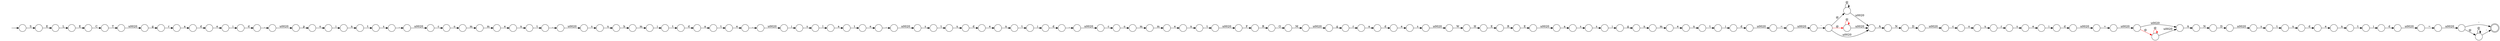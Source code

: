 digraph Automaton {
  rankdir = LR;
  0 [shape=circle,label=""];
  0 -> 125 [label="d"]
  1 [shape=circle,label=""];
  1 -> 69 [label="d"]
  2 [shape=circle,label=""];
  2 -> 30 [label="l"]
  3 [shape=circle,label=""];
  3 -> 89 [label="\u0020"]
  4 [shape=circle,label=""];
  4 -> 103 [label="\u0020"]
  5 [shape=circle,label=""];
  5 -> 114 [label="i"]
  6 [shape=circle,label=""];
  6 -> 13 [label="t"]
  7 [shape=circle,label=""];
  7 -> 9 [label="\u0020"]
  8 [shape=circle,label=""];
  8 -> 68 [label="a"]
  9 [shape=circle,label=""];
  9 -> 63 [label="c"]
  10 [shape=circle,label=""];
  10 -> 70 [label="\u0020"]
  11 [shape=circle,label=""];
  11 -> 60 [label="g"]
  12 [shape=circle,label=""];
  initial [shape=plaintext,label=""];
  initial -> 12
  12 -> 111 [label="S"]
  13 [shape=circle,label=""];
  13 -> 37 [label="u"]
  14 [shape=circle,label=""];
  14 -> 55 [label="E"]
  15 [shape=circle,label=""];
  15 -> 124 [label="s"]
  16 [shape=circle,label=""];
  16 -> 44 [label="d"]
  17 [shape=circle,label=""];
  17 -> 0 [label="i"]
  18 [shape=circle,label=""];
  18 -> 78 [label="c"]
  19 [shape=circle,label=""];
  19 -> 62 [label="t"]
  20 [shape=circle,label=""];
  20 -> 25 [label="m"]
  21 [shape=circle,label=""];
  21 -> 29 [label="A"]
  22 [shape=circle,label=""];
  22 -> 65 [label="\u0020"]
  23 [shape=circle,label=""];
  23 -> 58 [label="@"]
  23 -> 80 [label="@",color=red]
  23 -> 45 [label="\u0020"]
  24 [shape=circle,label=""];
  24 -> 117 [label="n"]
  25 [shape=circle,label=""];
  25 -> 77 [label="i"]
  26 [shape=circle,label=""];
  26 -> 137 [label="D"]
  27 [shape=circle,label=""];
  27 -> 141 [label="D"]
  28 [shape=circle,label=""];
  28 -> 67 [label="t"]
  29 [shape=circle,label=""];
  29 -> 27 [label="N"]
  30 [shape=circle,label=""];
  30 -> 66 [label="a"]
  31 [shape=circle,label=""];
  31 -> 107 [label="t"]
  32 [shape=circle,label=""];
  32 -> 15 [label="s"]
  33 [shape=circle,label=""];
  33 -> 4 [label=","]
  34 [shape=circle,label=""];
  34 -> 71 [label="e"]
  35 [shape=circle,label=""];
  35 -> 136 [label="e"]
  36 [shape=circle,label=""];
  36 -> 39 [label=","]
  37 [shape=circle,label=""];
  37 -> 53 [label="d"]
  38 [shape=circle,label=""];
  38 -> 34 [label="m"]
  39 [shape=circle,label=""];
  39 -> 48 [label="\u0020"]
  40 [shape=circle,label=""];
  40 -> 116 [label="\u0020"]
  41 [shape=circle,label=""];
  41 -> 101 [label="n"]
  42 [shape=circle,label=""];
  42 -> 10 [label="M"]
  43 [shape=circle,label=""];
  43 -> 139 [label="i"]
  44 [shape=circle,label=""];
  44 -> 3 [label=","]
  45 [shape=circle,label=""];
  45 -> 121 [label="A"]
  46 [shape=circle,label=""];
  46 -> 97 [label="\u0020"]
  47 [shape=circle,label=""];
  47 -> 98 [label="\u0020"]
  48 [shape=circle,label=""];
  48 -> 87 [label="i"]
  49 [shape=circle,label=""];
  49 -> 19 [label="n"]
  50 [shape=circle,label=""];
  50 -> 16 [label="i"]
  51 [shape=circle,label=""];
  51 -> 36 [label="e"]
  52 [shape=circle,label=""];
  52 -> 100 [label="m"]
  53 [shape=circle,label=""];
  53 -> 41 [label="e"]
  54 [shape=circle,label=""];
  54 -> 38 [label="n"]
  55 [shape=circle,label=""];
  55 -> 102 [label="R"]
  56 [shape=circle,label=""];
  56 -> 115 [label="T"]
  57 [shape=circle,label=""];
  57 -> 131 [label="d"]
  58 [shape=circle,label=""];
  58 -> 58 [label="@"]
  58 -> 45 [label="\u0020"]
  59 [shape=circle,label=""];
  59 -> 57 [label="a"]
  60 [shape=circle,label=""];
  60 -> 59 [label="r"]
  61 [shape=circle,label=""];
  61 -> 14 [label="H"]
  62 [shape=circle,label=""];
  62 -> 93 [label=","]
  63 [shape=circle,label=""];
  63 -> 94 [label="o"]
  64 [shape=circle,label=""];
  64 -> 1 [label="i"]
  65 [shape=circle,label=""];
  65 -> 61 [label="W"]
  66 [shape=circle,label=""];
  66 -> 119 [label="t"]
  67 [shape=circle,label=""];
  67 -> 144 [label="u"]
  68 [shape=circle,label=""];
  68 -> 51 [label="t"]
  69 [shape=circle,label=""];
  69 -> 130 [label="\u0020"]
  70 [shape=circle,label=""];
  70 -> 82 [label="g"]
  71 [shape=circle,label=""];
  71 -> 110 [label="n"]
  72 [shape=circle,label=""];
  72 -> 7 [label=","]
  73 [shape=doublecircle,label=""];
  74 [shape=circle,label=""];
  74 -> 5 [label="t"]
  75 [shape=circle,label=""];
  75 -> 91 [label="a"]
  76 [shape=circle,label=""];
  76 -> 28 [label="s"]
  77 [shape=circle,label=""];
  77 -> 123 [label="t"]
  78 [shape=circle,label=""];
  78 -> 79 [label="o"]
  79 [shape=circle,label=""];
  79 -> 122 [label="u"]
  80 [shape=circle,label=""];
  80 -> 80 [label="@",color=red]
  80 -> 45 [label="\u0020"]
  81 [shape=circle,label=""];
  81 -> 81 [label="@"]
  81 -> 73 [label="'"]
  82 [shape=circle,label=""];
  82 -> 75 [label="r"]
  83 [shape=circle,label=""];
  83 -> 113 [label="s"]
  84 [shape=circle,label=""];
  84 -> 142 [label="L"]
  85 [shape=circle,label=""];
  85 -> 90 [label="R"]
  86 [shape=circle,label=""];
  86 -> 108 [label="o"]
  87 [shape=circle,label=""];
  87 -> 2 [label="s"]
  88 [shape=circle,label=""];
  88 -> 134 [label="\u0020"]
  89 [shape=circle,label=""];
  89 -> 120 [label="c"]
  90 [shape=circle,label=""];
  90 -> 42 [label="O"]
  91 [shape=circle,label=""];
  91 -> 127 [label="d"]
  92 [shape=circle,label=""];
  92 -> 96 [label="s"]
  93 [shape=circle,label=""];
  93 -> 83 [label="\u0020"]
  94 [shape=circle,label=""];
  94 -> 52 [label="m"]
  95 [shape=circle,label=""];
  95 -> 40 [label="="]
  96 [shape=circle,label=""];
  96 -> 43 [label="e"]
  97 [shape=circle,label=""];
  97 -> 138 [label="="]
  98 [shape=circle,label=""];
  98 -> 23 [label="'"]
  99 [shape=circle,label=""];
  99 -> 74 [label="n"]
  100 [shape=circle,label=""];
  100 -> 49 [label="e"]
  101 [shape=circle,label=""];
  101 -> 50 [label="t"]
  102 [shape=circle,label=""];
  102 -> 133 [label="E"]
  103 [shape=circle,label=""];
  103 -> 6 [label="s"]
  104 [shape=circle,label=""];
  104 -> 35 [label="m"]
  105 [shape=circle,label=""];
  105 -> 105 [label="@",color=red]
  105 -> 21 [label="\u0020"]
  106 [shape=circle,label=""];
  106 -> 105 [label="@",color=red]
  106 -> 21 [label="\u0020"]
  107 [shape=circle,label=""];
  107 -> 143 [label="\u0020"]
  108 [shape=circle,label=""];
  108 -> 24 [label="i"]
  109 [shape=circle,label=""];
  109 -> 104 [label="m"]
  110 [shape=circle,label=""];
  110 -> 64 [label="t"]
  111 [shape=circle,label=""];
  111 -> 84 [label="E"]
  112 [shape=circle,label=""];
  112 -> 22 [label="s"]
  113 [shape=circle,label=""];
  113 -> 140 [label="u"]
  114 [shape=circle,label=""];
  114 -> 128 [label="d"]
  115 [shape=circle,label=""];
  115 -> 11 [label="\u0020"]
  116 [shape=circle,label=""];
  116 -> 81 [label="@"]
  116 -> 73 [label="'"]
  117 [shape=circle,label=""];
  117 -> 132 [label="t"]
  118 [shape=circle,label=""];
  118 -> 99 [label="e"]
  119 [shape=circle,label=""];
  119 -> 33 [label="e"]
  120 [shape=circle,label=""];
  120 -> 109 [label="o"]
  121 [shape=circle,label=""];
  121 -> 26 [label="N"]
  122 [shape=circle,label=""];
  122 -> 92 [label="r"]
  123 [shape=circle,label=""];
  123 -> 8 [label="d"]
  124 [shape=circle,label=""];
  124 -> 135 [label="i"]
  125 [shape=circle,label=""];
  125 -> 88 [label=","]
  126 [shape=circle,label=""];
  126 -> 56 [label="C"]
  127 [shape=circle,label=""];
  127 -> 112 [label="e"]
  128 [shape=circle,label=""];
  128 -> 95 [label="\u0020"]
  129 [shape=circle,label=""];
  129 -> 32 [label="a"]
  130 [shape=circle,label=""];
  130 -> 47 [label="="]
  131 [shape=circle,label=""];
  131 -> 17 [label="e"]
  132 [shape=circle,label=""];
  132 -> 72 [label="s"]
  133 [shape=circle,label=""];
  133 -> 129 [label="\u0020"]
  134 [shape=circle,label=""];
  134 -> 86 [label="p"]
  135 [shape=circle,label=""];
  135 -> 54 [label="g"]
  136 [shape=circle,label=""];
  136 -> 31 [label="n"]
  137 [shape=circle,label=""];
  137 -> 18 [label="\u0020"]
  138 [shape=circle,label=""];
  138 -> 106 [label="\u0020"]
  139 [shape=circle,label=""];
  139 -> 46 [label="d"]
  140 [shape=circle,label=""];
  140 -> 20 [label="b"]
  141 [shape=circle,label=""];
  141 -> 76 [label="\u0020"]
  142 [shape=circle,label=""];
  142 -> 126 [label="E"]
  143 [shape=circle,label=""];
  143 -> 85 [label="F"]
  144 [shape=circle,label=""];
  144 -> 118 [label="d"]
}
